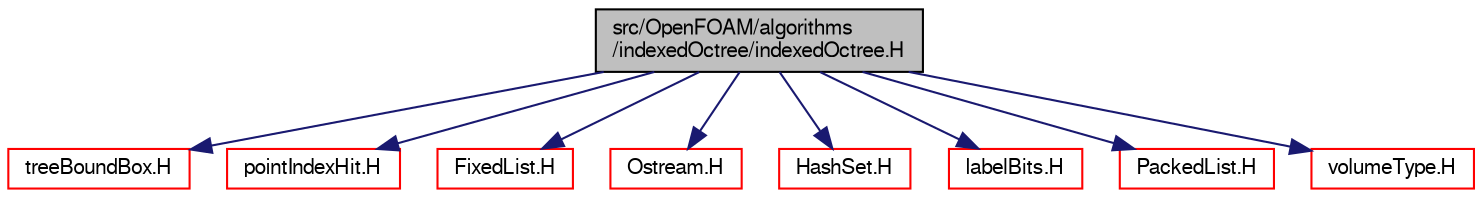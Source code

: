digraph "src/OpenFOAM/algorithms/indexedOctree/indexedOctree.H"
{
  bgcolor="transparent";
  edge [fontname="FreeSans",fontsize="10",labelfontname="FreeSans",labelfontsize="10"];
  node [fontname="FreeSans",fontsize="10",shape=record];
  Node0 [label="src/OpenFOAM/algorithms\l/indexedOctree/indexedOctree.H",height=0.2,width=0.4,color="black", fillcolor="grey75", style="filled", fontcolor="black"];
  Node0 -> Node1 [color="midnightblue",fontsize="10",style="solid",fontname="FreeSans"];
  Node1 [label="treeBoundBox.H",height=0.2,width=0.4,color="red",URL="$a12128.html"];
  Node0 -> Node150 [color="midnightblue",fontsize="10",style="solid",fontname="FreeSans"];
  Node150 [label="pointIndexHit.H",height=0.2,width=0.4,color="red",URL="$a12041.html"];
  Node0 -> Node113 [color="midnightblue",fontsize="10",style="solid",fontname="FreeSans"];
  Node113 [label="FixedList.H",height=0.2,width=0.4,color="red",URL="$a08642.html"];
  Node0 -> Node35 [color="midnightblue",fontsize="10",style="solid",fontname="FreeSans"];
  Node35 [label="Ostream.H",height=0.2,width=0.4,color="red",URL="$a09098.html"];
  Node0 -> Node152 [color="midnightblue",fontsize="10",style="solid",fontname="FreeSans"];
  Node152 [label="HashSet.H",height=0.2,width=0.4,color="red",URL="$a08471.html"];
  Node0 -> Node154 [color="midnightblue",fontsize="10",style="solid",fontname="FreeSans"];
  Node154 [label="labelBits.H",height=0.2,width=0.4,color="red",URL="$a08393.html"];
  Node0 -> Node155 [color="midnightblue",fontsize="10",style="solid",fontname="FreeSans"];
  Node155 [label="PackedList.H",height=0.2,width=0.4,color="red",URL="$a08705.html"];
  Node0 -> Node159 [color="midnightblue",fontsize="10",style="solid",fontname="FreeSans"];
  Node159 [label="volumeType.H",height=0.2,width=0.4,color="red",URL="$a08405.html"];
}
